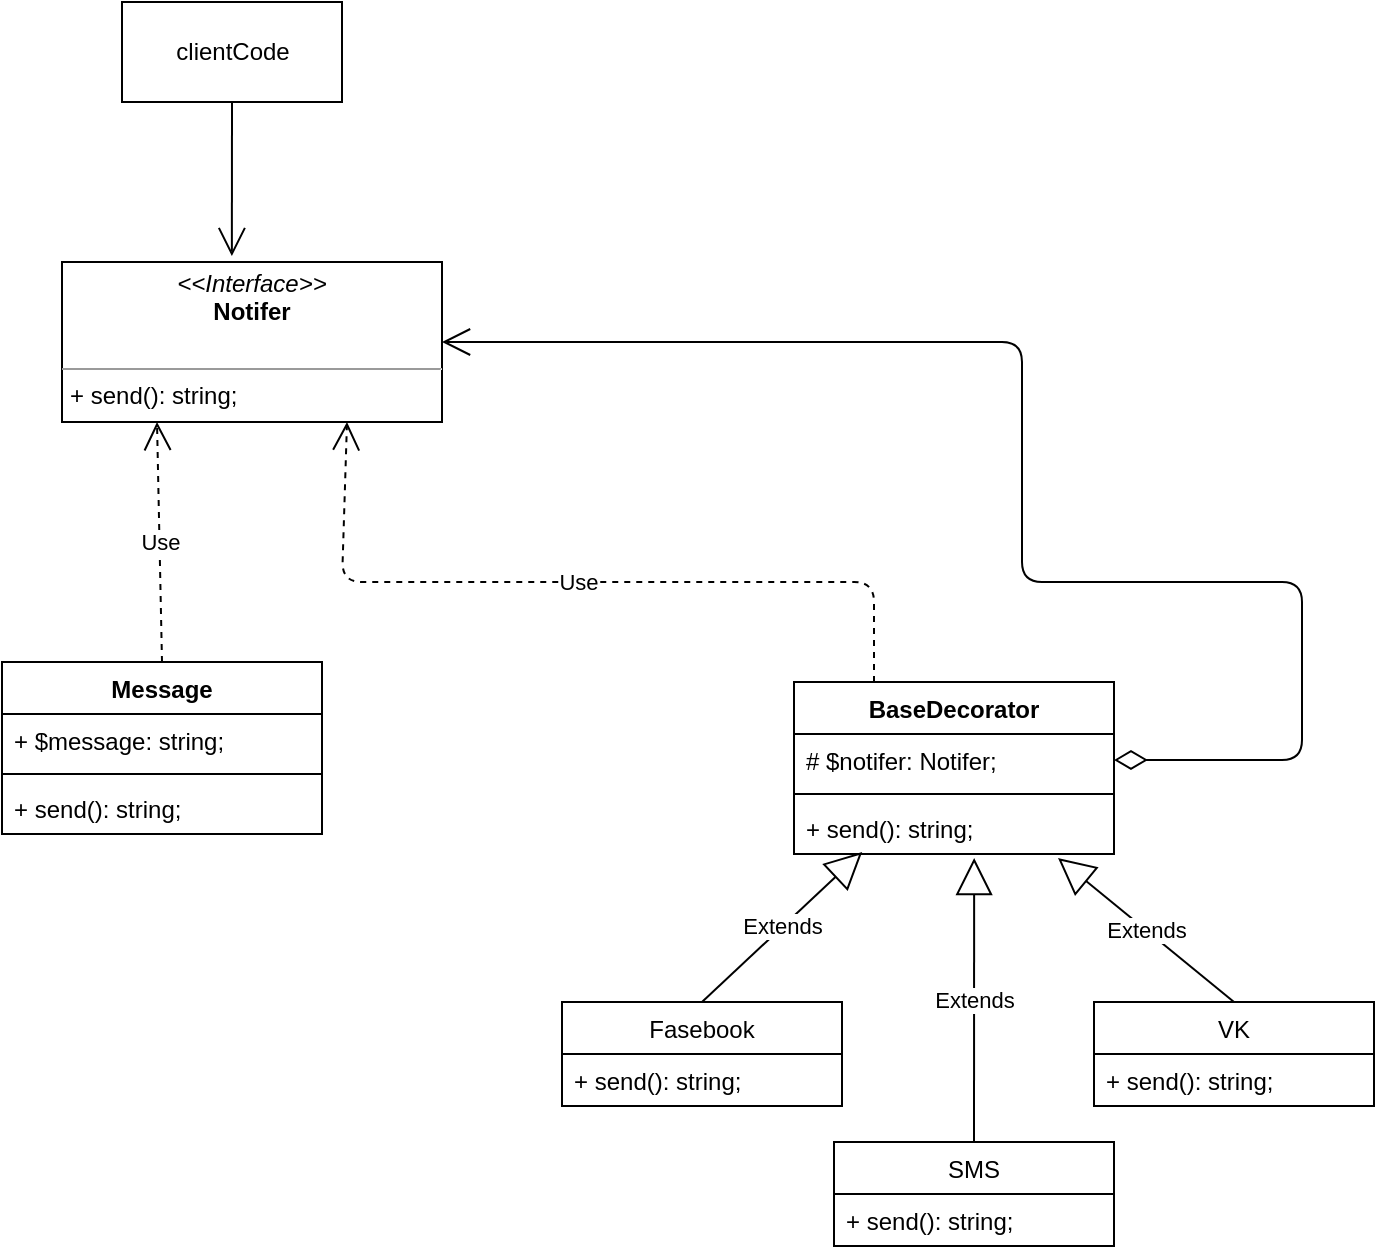<mxfile>
    <diagram id="PZe_R1Y8yhF0f4ZSru1K" name="Страница 1">
        <mxGraphModel dx="1047" dy="594" grid="1" gridSize="10" guides="1" tooltips="1" connect="1" arrows="1" fold="1" page="1" pageScale="1" pageWidth="827" pageHeight="1169" math="0" shadow="0">
            <root>
                <mxCell id="0"/>
                <mxCell id="1" parent="0"/>
                <mxCell id="28" value="" style="group" vertex="1" connectable="0" parent="1">
                    <mxGeometry x="60" y="200" width="686" height="492" as="geometry"/>
                </mxCell>
                <mxCell id="2" value="&lt;p style=&quot;margin: 0px ; margin-top: 4px ; text-align: center&quot;&gt;&lt;i&gt;&amp;lt;&amp;lt;Interface&amp;gt;&amp;gt;&lt;/i&gt;&lt;br&gt;&lt;b&gt;Notifer&lt;/b&gt;&lt;/p&gt;&lt;p style=&quot;margin: 0px ; margin-left: 4px&quot;&gt;&lt;br&gt;&lt;/p&gt;&lt;hr size=&quot;1&quot;&gt;&lt;p style=&quot;margin: 0px ; margin-left: 4px&quot;&gt;+ send(): string;&lt;br&gt;&lt;/p&gt;" style="verticalAlign=top;align=left;overflow=fill;fontSize=12;fontFamily=Helvetica;html=1;" vertex="1" parent="28">
                    <mxGeometry x="30" width="190" height="80" as="geometry"/>
                </mxCell>
                <mxCell id="3" value="Message" style="swimlane;fontStyle=1;align=center;verticalAlign=top;childLayout=stackLayout;horizontal=1;startSize=26;horizontalStack=0;resizeParent=1;resizeParentMax=0;resizeLast=0;collapsible=1;marginBottom=0;" vertex="1" parent="28">
                    <mxGeometry y="200" width="160" height="86" as="geometry"/>
                </mxCell>
                <mxCell id="4" value="+ $message: string;" style="text;strokeColor=none;fillColor=none;align=left;verticalAlign=top;spacingLeft=4;spacingRight=4;overflow=hidden;rotatable=0;points=[[0,0.5],[1,0.5]];portConstraint=eastwest;" vertex="1" parent="3">
                    <mxGeometry y="26" width="160" height="26" as="geometry"/>
                </mxCell>
                <mxCell id="5" value="" style="line;strokeWidth=1;fillColor=none;align=left;verticalAlign=middle;spacingTop=-1;spacingLeft=3;spacingRight=3;rotatable=0;labelPosition=right;points=[];portConstraint=eastwest;" vertex="1" parent="3">
                    <mxGeometry y="52" width="160" height="8" as="geometry"/>
                </mxCell>
                <mxCell id="6" value="+ send(): string;" style="text;strokeColor=none;fillColor=none;align=left;verticalAlign=top;spacingLeft=4;spacingRight=4;overflow=hidden;rotatable=0;points=[[0,0.5],[1,0.5]];portConstraint=eastwest;" vertex="1" parent="3">
                    <mxGeometry y="60" width="160" height="26" as="geometry"/>
                </mxCell>
                <mxCell id="23" value="" style="group" vertex="1" connectable="0" parent="28">
                    <mxGeometry x="280" y="210" width="406" height="282" as="geometry"/>
                </mxCell>
                <mxCell id="7" value="BaseDecorator" style="swimlane;fontStyle=1;align=center;verticalAlign=top;childLayout=stackLayout;horizontal=1;startSize=26;horizontalStack=0;resizeParent=1;resizeParentMax=0;resizeLast=0;collapsible=1;marginBottom=0;" vertex="1" parent="23">
                    <mxGeometry x="116" width="160" height="86" as="geometry"/>
                </mxCell>
                <mxCell id="8" value="# $notifer: Notifer;" style="text;strokeColor=none;fillColor=none;align=left;verticalAlign=top;spacingLeft=4;spacingRight=4;overflow=hidden;rotatable=0;points=[[0,0.5],[1,0.5]];portConstraint=eastwest;" vertex="1" parent="7">
                    <mxGeometry y="26" width="160" height="26" as="geometry"/>
                </mxCell>
                <mxCell id="9" value="" style="line;strokeWidth=1;fillColor=none;align=left;verticalAlign=middle;spacingTop=-1;spacingLeft=3;spacingRight=3;rotatable=0;labelPosition=right;points=[];portConstraint=eastwest;" vertex="1" parent="7">
                    <mxGeometry y="52" width="160" height="8" as="geometry"/>
                </mxCell>
                <mxCell id="10" value="+ send(): string;" style="text;strokeColor=none;fillColor=none;align=left;verticalAlign=top;spacingLeft=4;spacingRight=4;overflow=hidden;rotatable=0;points=[[0,0.5],[1,0.5]];portConstraint=eastwest;" vertex="1" parent="7">
                    <mxGeometry y="60" width="160" height="26" as="geometry"/>
                </mxCell>
                <mxCell id="11" value="Fasebook" style="swimlane;fontStyle=0;childLayout=stackLayout;horizontal=1;startSize=26;fillColor=none;horizontalStack=0;resizeParent=1;resizeParentMax=0;resizeLast=0;collapsible=1;marginBottom=0;" vertex="1" parent="23">
                    <mxGeometry y="160" width="140" height="52" as="geometry"/>
                </mxCell>
                <mxCell id="12" value="+ send(): string;" style="text;strokeColor=none;fillColor=none;align=left;verticalAlign=top;spacingLeft=4;spacingRight=4;overflow=hidden;rotatable=0;points=[[0,0.5],[1,0.5]];portConstraint=eastwest;" vertex="1" parent="11">
                    <mxGeometry y="26" width="140" height="26" as="geometry"/>
                </mxCell>
                <mxCell id="15" value="SMS" style="swimlane;fontStyle=0;childLayout=stackLayout;horizontal=1;startSize=26;fillColor=none;horizontalStack=0;resizeParent=1;resizeParentMax=0;resizeLast=0;collapsible=1;marginBottom=0;" vertex="1" parent="23">
                    <mxGeometry x="136" y="230" width="140" height="52" as="geometry"/>
                </mxCell>
                <mxCell id="16" value="+ send(): string;" style="text;strokeColor=none;fillColor=none;align=left;verticalAlign=top;spacingLeft=4;spacingRight=4;overflow=hidden;rotatable=0;points=[[0,0.5],[1,0.5]];portConstraint=eastwest;" vertex="1" parent="15">
                    <mxGeometry y="26" width="140" height="26" as="geometry"/>
                </mxCell>
                <mxCell id="17" value="VK" style="swimlane;fontStyle=0;childLayout=stackLayout;horizontal=1;startSize=26;fillColor=none;horizontalStack=0;resizeParent=1;resizeParentMax=0;resizeLast=0;collapsible=1;marginBottom=0;" vertex="1" parent="23">
                    <mxGeometry x="266" y="160" width="140" height="52" as="geometry"/>
                </mxCell>
                <mxCell id="18" value="+ send(): string;" style="text;strokeColor=none;fillColor=none;align=left;verticalAlign=top;spacingLeft=4;spacingRight=4;overflow=hidden;rotatable=0;points=[[0,0.5],[1,0.5]];portConstraint=eastwest;" vertex="1" parent="17">
                    <mxGeometry y="26" width="140" height="26" as="geometry"/>
                </mxCell>
                <mxCell id="20" value="Extends" style="endArrow=block;endSize=16;endFill=0;html=1;exitX=0.5;exitY=0;exitDx=0;exitDy=0;entryX=0.213;entryY=0.962;entryDx=0;entryDy=0;entryPerimeter=0;" edge="1" parent="23" source="11" target="10">
                    <mxGeometry width="160" relative="1" as="geometry">
                        <mxPoint x="56" y="80" as="sourcePoint"/>
                        <mxPoint x="216" y="80" as="targetPoint"/>
                    </mxGeometry>
                </mxCell>
                <mxCell id="21" value="Extends" style="endArrow=block;endSize=16;endFill=0;html=1;exitX=0.5;exitY=0;exitDx=0;exitDy=0;entryX=0.825;entryY=1.077;entryDx=0;entryDy=0;entryPerimeter=0;" edge="1" parent="23" source="17" target="10">
                    <mxGeometry width="160" relative="1" as="geometry">
                        <mxPoint x="326" y="120" as="sourcePoint"/>
                        <mxPoint x="486" y="120" as="targetPoint"/>
                    </mxGeometry>
                </mxCell>
                <mxCell id="22" value="Extends" style="endArrow=block;endSize=16;endFill=0;html=1;exitX=0.5;exitY=0;exitDx=0;exitDy=0;entryX=0.563;entryY=1.077;entryDx=0;entryDy=0;entryPerimeter=0;" edge="1" parent="23" source="15" target="10">
                    <mxGeometry width="160" relative="1" as="geometry">
                        <mxPoint x="176" y="150" as="sourcePoint"/>
                        <mxPoint x="336" y="150" as="targetPoint"/>
                    </mxGeometry>
                </mxCell>
                <mxCell id="25" value="Use" style="endArrow=open;endSize=12;dashed=1;html=1;exitX=0.5;exitY=0;exitDx=0;exitDy=0;entryX=0.25;entryY=1;entryDx=0;entryDy=0;" edge="1" parent="28" source="3" target="2">
                    <mxGeometry width="160" relative="1" as="geometry">
                        <mxPoint x="50" y="130" as="sourcePoint"/>
                        <mxPoint x="210" y="130" as="targetPoint"/>
                    </mxGeometry>
                </mxCell>
                <mxCell id="26" value="Use" style="endArrow=open;endSize=12;dashed=1;html=1;exitX=0.25;exitY=0;exitDx=0;exitDy=0;entryX=0.75;entryY=1;entryDx=0;entryDy=0;" edge="1" parent="28" source="7" target="2">
                    <mxGeometry width="160" relative="1" as="geometry">
                        <mxPoint x="420" y="190" as="sourcePoint"/>
                        <mxPoint x="160" y="130" as="targetPoint"/>
                        <Array as="points">
                            <mxPoint x="436" y="160"/>
                            <mxPoint x="170" y="160"/>
                        </Array>
                    </mxGeometry>
                </mxCell>
                <mxCell id="27" value="" style="endArrow=open;html=1;endSize=12;startArrow=diamondThin;startSize=14;startFill=0;edgeStyle=orthogonalEdgeStyle;align=left;verticalAlign=bottom;exitX=1;exitY=0.5;exitDx=0;exitDy=0;entryX=1;entryY=0.5;entryDx=0;entryDy=0;" edge="1" parent="28" source="8" target="2">
                    <mxGeometry x="-0.75" y="40" relative="1" as="geometry">
                        <mxPoint x="555" y="222" as="sourcePoint"/>
                        <mxPoint x="260" y="40" as="targetPoint"/>
                        <Array as="points">
                            <mxPoint x="650" y="249"/>
                            <mxPoint x="650" y="160"/>
                            <mxPoint x="510" y="160"/>
                            <mxPoint x="510" y="40"/>
                        </Array>
                        <mxPoint as="offset"/>
                    </mxGeometry>
                </mxCell>
                <mxCell id="29" value="clientCode" style="html=1;" vertex="1" parent="1">
                    <mxGeometry x="120" y="70" width="110" height="50" as="geometry"/>
                </mxCell>
                <mxCell id="30" value="" style="endArrow=open;endFill=1;endSize=12;html=1;exitX=0.5;exitY=1;exitDx=0;exitDy=0;entryX=0.447;entryY=-0.037;entryDx=0;entryDy=0;entryPerimeter=0;" edge="1" parent="1" source="29" target="2">
                    <mxGeometry width="160" relative="1" as="geometry">
                        <mxPoint x="160" y="160" as="sourcePoint"/>
                        <mxPoint x="320" y="160" as="targetPoint"/>
                    </mxGeometry>
                </mxCell>
            </root>
        </mxGraphModel>
    </diagram>
</mxfile>